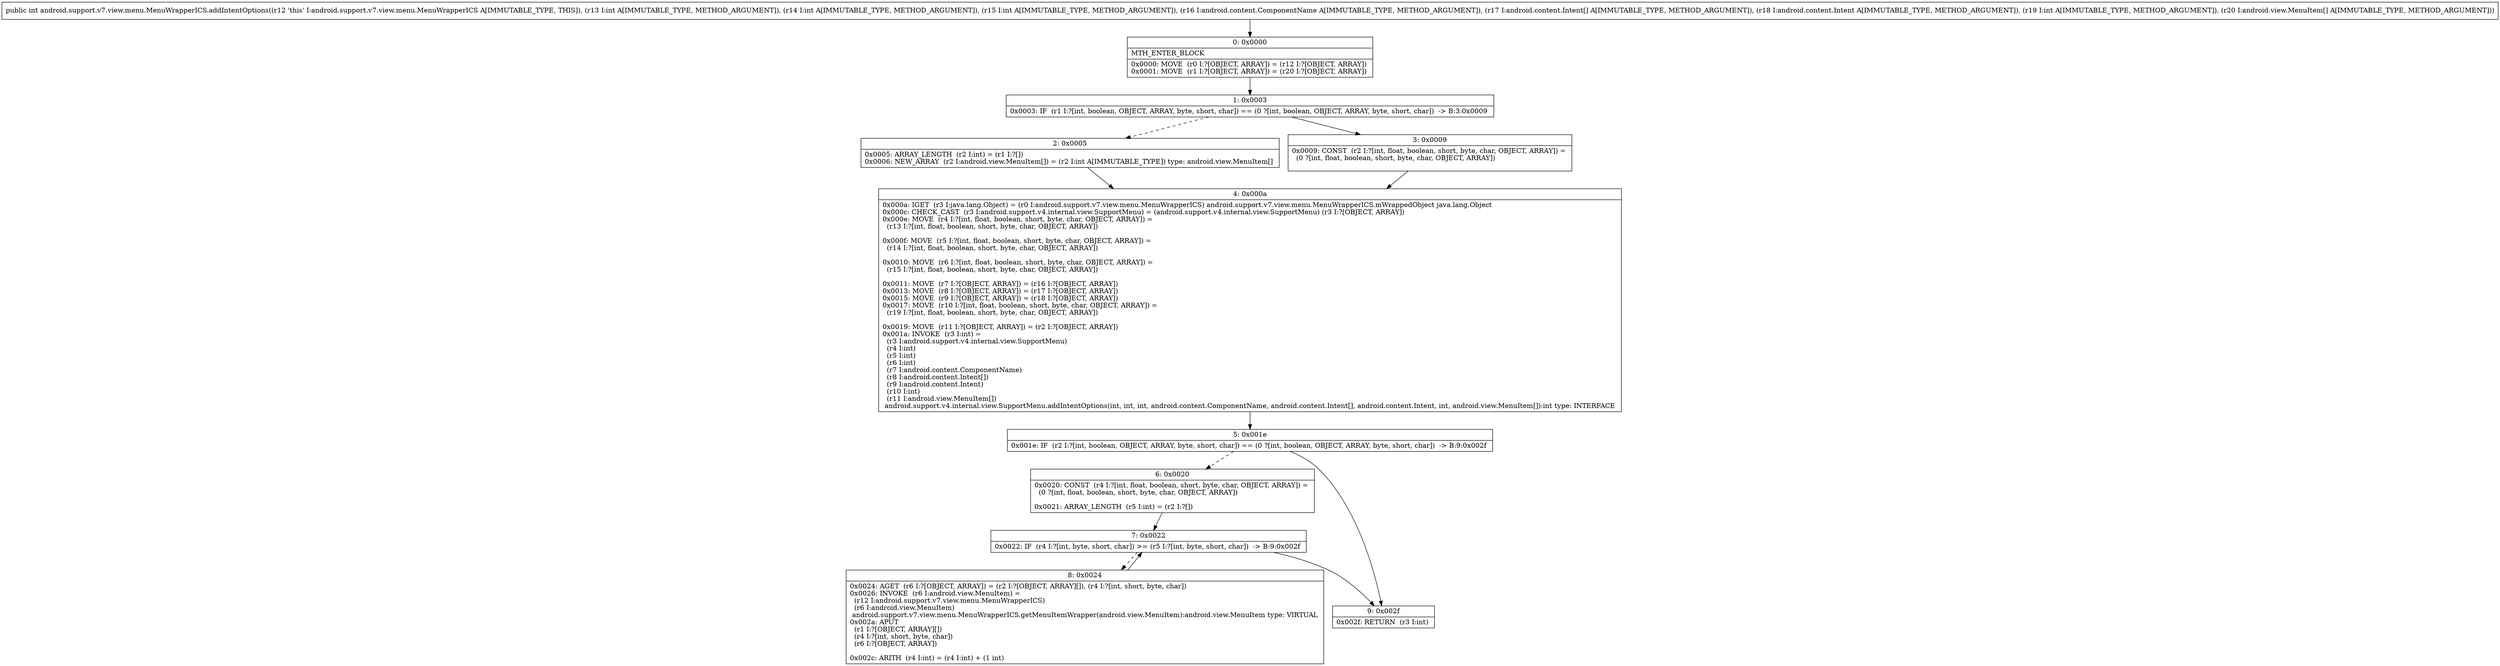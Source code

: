 digraph "CFG forandroid.support.v7.view.menu.MenuWrapperICS.addIntentOptions(IIILandroid\/content\/ComponentName;[Landroid\/content\/Intent;Landroid\/content\/Intent;I[Landroid\/view\/MenuItem;)I" {
Node_0 [shape=record,label="{0\:\ 0x0000|MTH_ENTER_BLOCK\l|0x0000: MOVE  (r0 I:?[OBJECT, ARRAY]) = (r12 I:?[OBJECT, ARRAY]) \l0x0001: MOVE  (r1 I:?[OBJECT, ARRAY]) = (r20 I:?[OBJECT, ARRAY]) \l}"];
Node_1 [shape=record,label="{1\:\ 0x0003|0x0003: IF  (r1 I:?[int, boolean, OBJECT, ARRAY, byte, short, char]) == (0 ?[int, boolean, OBJECT, ARRAY, byte, short, char])  \-\> B:3:0x0009 \l}"];
Node_2 [shape=record,label="{2\:\ 0x0005|0x0005: ARRAY_LENGTH  (r2 I:int) = (r1 I:?[]) \l0x0006: NEW_ARRAY  (r2 I:android.view.MenuItem[]) = (r2 I:int A[IMMUTABLE_TYPE]) type: android.view.MenuItem[] \l}"];
Node_3 [shape=record,label="{3\:\ 0x0009|0x0009: CONST  (r2 I:?[int, float, boolean, short, byte, char, OBJECT, ARRAY]) = \l  (0 ?[int, float, boolean, short, byte, char, OBJECT, ARRAY])\l \l}"];
Node_4 [shape=record,label="{4\:\ 0x000a|0x000a: IGET  (r3 I:java.lang.Object) = (r0 I:android.support.v7.view.menu.MenuWrapperICS) android.support.v7.view.menu.MenuWrapperICS.mWrappedObject java.lang.Object \l0x000c: CHECK_CAST  (r3 I:android.support.v4.internal.view.SupportMenu) = (android.support.v4.internal.view.SupportMenu) (r3 I:?[OBJECT, ARRAY]) \l0x000e: MOVE  (r4 I:?[int, float, boolean, short, byte, char, OBJECT, ARRAY]) = \l  (r13 I:?[int, float, boolean, short, byte, char, OBJECT, ARRAY])\l \l0x000f: MOVE  (r5 I:?[int, float, boolean, short, byte, char, OBJECT, ARRAY]) = \l  (r14 I:?[int, float, boolean, short, byte, char, OBJECT, ARRAY])\l \l0x0010: MOVE  (r6 I:?[int, float, boolean, short, byte, char, OBJECT, ARRAY]) = \l  (r15 I:?[int, float, boolean, short, byte, char, OBJECT, ARRAY])\l \l0x0011: MOVE  (r7 I:?[OBJECT, ARRAY]) = (r16 I:?[OBJECT, ARRAY]) \l0x0013: MOVE  (r8 I:?[OBJECT, ARRAY]) = (r17 I:?[OBJECT, ARRAY]) \l0x0015: MOVE  (r9 I:?[OBJECT, ARRAY]) = (r18 I:?[OBJECT, ARRAY]) \l0x0017: MOVE  (r10 I:?[int, float, boolean, short, byte, char, OBJECT, ARRAY]) = \l  (r19 I:?[int, float, boolean, short, byte, char, OBJECT, ARRAY])\l \l0x0019: MOVE  (r11 I:?[OBJECT, ARRAY]) = (r2 I:?[OBJECT, ARRAY]) \l0x001a: INVOKE  (r3 I:int) = \l  (r3 I:android.support.v4.internal.view.SupportMenu)\l  (r4 I:int)\l  (r5 I:int)\l  (r6 I:int)\l  (r7 I:android.content.ComponentName)\l  (r8 I:android.content.Intent[])\l  (r9 I:android.content.Intent)\l  (r10 I:int)\l  (r11 I:android.view.MenuItem[])\l android.support.v4.internal.view.SupportMenu.addIntentOptions(int, int, int, android.content.ComponentName, android.content.Intent[], android.content.Intent, int, android.view.MenuItem[]):int type: INTERFACE \l}"];
Node_5 [shape=record,label="{5\:\ 0x001e|0x001e: IF  (r2 I:?[int, boolean, OBJECT, ARRAY, byte, short, char]) == (0 ?[int, boolean, OBJECT, ARRAY, byte, short, char])  \-\> B:9:0x002f \l}"];
Node_6 [shape=record,label="{6\:\ 0x0020|0x0020: CONST  (r4 I:?[int, float, boolean, short, byte, char, OBJECT, ARRAY]) = \l  (0 ?[int, float, boolean, short, byte, char, OBJECT, ARRAY])\l \l0x0021: ARRAY_LENGTH  (r5 I:int) = (r2 I:?[]) \l}"];
Node_7 [shape=record,label="{7\:\ 0x0022|0x0022: IF  (r4 I:?[int, byte, short, char]) \>= (r5 I:?[int, byte, short, char])  \-\> B:9:0x002f \l}"];
Node_8 [shape=record,label="{8\:\ 0x0024|0x0024: AGET  (r6 I:?[OBJECT, ARRAY]) = (r2 I:?[OBJECT, ARRAY][]), (r4 I:?[int, short, byte, char]) \l0x0026: INVOKE  (r6 I:android.view.MenuItem) = \l  (r12 I:android.support.v7.view.menu.MenuWrapperICS)\l  (r6 I:android.view.MenuItem)\l android.support.v7.view.menu.MenuWrapperICS.getMenuItemWrapper(android.view.MenuItem):android.view.MenuItem type: VIRTUAL \l0x002a: APUT  \l  (r1 I:?[OBJECT, ARRAY][])\l  (r4 I:?[int, short, byte, char])\l  (r6 I:?[OBJECT, ARRAY])\l \l0x002c: ARITH  (r4 I:int) = (r4 I:int) + (1 int) \l}"];
Node_9 [shape=record,label="{9\:\ 0x002f|0x002f: RETURN  (r3 I:int) \l}"];
MethodNode[shape=record,label="{public int android.support.v7.view.menu.MenuWrapperICS.addIntentOptions((r12 'this' I:android.support.v7.view.menu.MenuWrapperICS A[IMMUTABLE_TYPE, THIS]), (r13 I:int A[IMMUTABLE_TYPE, METHOD_ARGUMENT]), (r14 I:int A[IMMUTABLE_TYPE, METHOD_ARGUMENT]), (r15 I:int A[IMMUTABLE_TYPE, METHOD_ARGUMENT]), (r16 I:android.content.ComponentName A[IMMUTABLE_TYPE, METHOD_ARGUMENT]), (r17 I:android.content.Intent[] A[IMMUTABLE_TYPE, METHOD_ARGUMENT]), (r18 I:android.content.Intent A[IMMUTABLE_TYPE, METHOD_ARGUMENT]), (r19 I:int A[IMMUTABLE_TYPE, METHOD_ARGUMENT]), (r20 I:android.view.MenuItem[] A[IMMUTABLE_TYPE, METHOD_ARGUMENT])) }"];
MethodNode -> Node_0;
Node_0 -> Node_1;
Node_1 -> Node_2[style=dashed];
Node_1 -> Node_3;
Node_2 -> Node_4;
Node_3 -> Node_4;
Node_4 -> Node_5;
Node_5 -> Node_6[style=dashed];
Node_5 -> Node_9;
Node_6 -> Node_7;
Node_7 -> Node_8[style=dashed];
Node_7 -> Node_9;
Node_8 -> Node_7;
}

